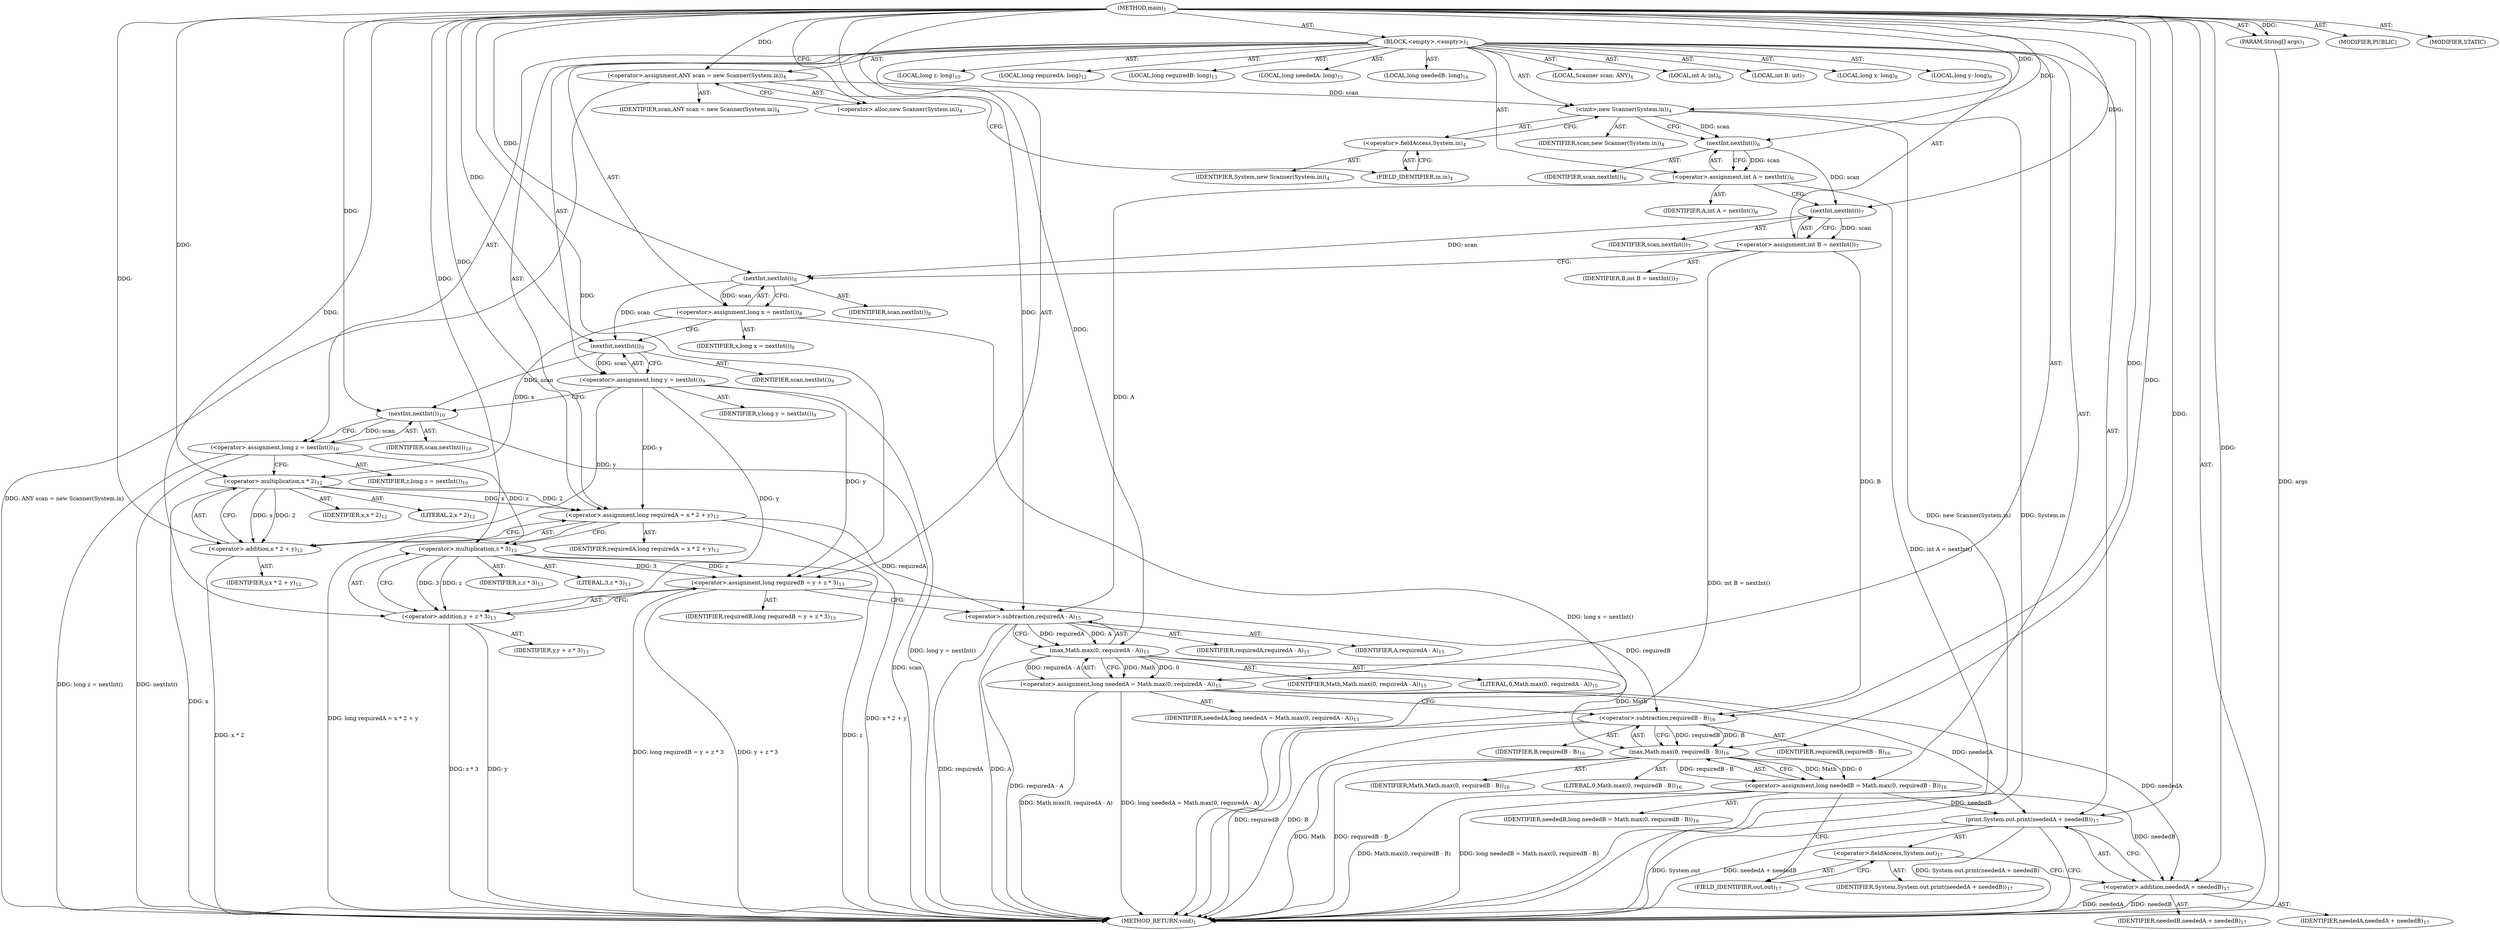 digraph "main" {  
"19" [label = <(METHOD,main)<SUB>1</SUB>> ]
"20" [label = <(PARAM,String[] args)<SUB>1</SUB>> ]
"21" [label = <(BLOCK,&lt;empty&gt;,&lt;empty&gt;)<SUB>1</SUB>> ]
"4" [label = <(LOCAL,Scanner scan: ANY)<SUB>4</SUB>> ]
"22" [label = <(&lt;operator&gt;.assignment,ANY scan = new Scanner(System.in))<SUB>4</SUB>> ]
"23" [label = <(IDENTIFIER,scan,ANY scan = new Scanner(System.in))<SUB>4</SUB>> ]
"24" [label = <(&lt;operator&gt;.alloc,new Scanner(System.in))<SUB>4</SUB>> ]
"25" [label = <(&lt;init&gt;,new Scanner(System.in))<SUB>4</SUB>> ]
"3" [label = <(IDENTIFIER,scan,new Scanner(System.in))<SUB>4</SUB>> ]
"26" [label = <(&lt;operator&gt;.fieldAccess,System.in)<SUB>4</SUB>> ]
"27" [label = <(IDENTIFIER,System,new Scanner(System.in))<SUB>4</SUB>> ]
"28" [label = <(FIELD_IDENTIFIER,in,in)<SUB>4</SUB>> ]
"29" [label = <(LOCAL,int A: int)<SUB>6</SUB>> ]
"30" [label = <(&lt;operator&gt;.assignment,int A = nextInt())<SUB>6</SUB>> ]
"31" [label = <(IDENTIFIER,A,int A = nextInt())<SUB>6</SUB>> ]
"32" [label = <(nextInt,nextInt())<SUB>6</SUB>> ]
"33" [label = <(IDENTIFIER,scan,nextInt())<SUB>6</SUB>> ]
"34" [label = <(LOCAL,int B: int)<SUB>7</SUB>> ]
"35" [label = <(&lt;operator&gt;.assignment,int B = nextInt())<SUB>7</SUB>> ]
"36" [label = <(IDENTIFIER,B,int B = nextInt())<SUB>7</SUB>> ]
"37" [label = <(nextInt,nextInt())<SUB>7</SUB>> ]
"38" [label = <(IDENTIFIER,scan,nextInt())<SUB>7</SUB>> ]
"39" [label = <(LOCAL,long x: long)<SUB>8</SUB>> ]
"40" [label = <(&lt;operator&gt;.assignment,long x = nextInt())<SUB>8</SUB>> ]
"41" [label = <(IDENTIFIER,x,long x = nextInt())<SUB>8</SUB>> ]
"42" [label = <(nextInt,nextInt())<SUB>8</SUB>> ]
"43" [label = <(IDENTIFIER,scan,nextInt())<SUB>8</SUB>> ]
"44" [label = <(LOCAL,long y: long)<SUB>9</SUB>> ]
"45" [label = <(&lt;operator&gt;.assignment,long y = nextInt())<SUB>9</SUB>> ]
"46" [label = <(IDENTIFIER,y,long y = nextInt())<SUB>9</SUB>> ]
"47" [label = <(nextInt,nextInt())<SUB>9</SUB>> ]
"48" [label = <(IDENTIFIER,scan,nextInt())<SUB>9</SUB>> ]
"49" [label = <(LOCAL,long z: long)<SUB>10</SUB>> ]
"50" [label = <(&lt;operator&gt;.assignment,long z = nextInt())<SUB>10</SUB>> ]
"51" [label = <(IDENTIFIER,z,long z = nextInt())<SUB>10</SUB>> ]
"52" [label = <(nextInt,nextInt())<SUB>10</SUB>> ]
"53" [label = <(IDENTIFIER,scan,nextInt())<SUB>10</SUB>> ]
"54" [label = <(LOCAL,long requiredA: long)<SUB>12</SUB>> ]
"55" [label = <(&lt;operator&gt;.assignment,long requiredA = x * 2 + y)<SUB>12</SUB>> ]
"56" [label = <(IDENTIFIER,requiredA,long requiredA = x * 2 + y)<SUB>12</SUB>> ]
"57" [label = <(&lt;operator&gt;.addition,x * 2 + y)<SUB>12</SUB>> ]
"58" [label = <(&lt;operator&gt;.multiplication,x * 2)<SUB>12</SUB>> ]
"59" [label = <(IDENTIFIER,x,x * 2)<SUB>12</SUB>> ]
"60" [label = <(LITERAL,2,x * 2)<SUB>12</SUB>> ]
"61" [label = <(IDENTIFIER,y,x * 2 + y)<SUB>12</SUB>> ]
"62" [label = <(LOCAL,long requiredB: long)<SUB>13</SUB>> ]
"63" [label = <(&lt;operator&gt;.assignment,long requiredB = y + z * 3)<SUB>13</SUB>> ]
"64" [label = <(IDENTIFIER,requiredB,long requiredB = y + z * 3)<SUB>13</SUB>> ]
"65" [label = <(&lt;operator&gt;.addition,y + z * 3)<SUB>13</SUB>> ]
"66" [label = <(IDENTIFIER,y,y + z * 3)<SUB>13</SUB>> ]
"67" [label = <(&lt;operator&gt;.multiplication,z * 3)<SUB>13</SUB>> ]
"68" [label = <(IDENTIFIER,z,z * 3)<SUB>13</SUB>> ]
"69" [label = <(LITERAL,3,z * 3)<SUB>13</SUB>> ]
"70" [label = <(LOCAL,long neededA: long)<SUB>15</SUB>> ]
"71" [label = <(&lt;operator&gt;.assignment,long neededA = Math.max(0, requiredA - A))<SUB>15</SUB>> ]
"72" [label = <(IDENTIFIER,neededA,long neededA = Math.max(0, requiredA - A))<SUB>15</SUB>> ]
"73" [label = <(max,Math.max(0, requiredA - A))<SUB>15</SUB>> ]
"74" [label = <(IDENTIFIER,Math,Math.max(0, requiredA - A))<SUB>15</SUB>> ]
"75" [label = <(LITERAL,0,Math.max(0, requiredA - A))<SUB>15</SUB>> ]
"76" [label = <(&lt;operator&gt;.subtraction,requiredA - A)<SUB>15</SUB>> ]
"77" [label = <(IDENTIFIER,requiredA,requiredA - A)<SUB>15</SUB>> ]
"78" [label = <(IDENTIFIER,A,requiredA - A)<SUB>15</SUB>> ]
"79" [label = <(LOCAL,long neededB: long)<SUB>16</SUB>> ]
"80" [label = <(&lt;operator&gt;.assignment,long neededB = Math.max(0, requiredB - B))<SUB>16</SUB>> ]
"81" [label = <(IDENTIFIER,neededB,long neededB = Math.max(0, requiredB - B))<SUB>16</SUB>> ]
"82" [label = <(max,Math.max(0, requiredB - B))<SUB>16</SUB>> ]
"83" [label = <(IDENTIFIER,Math,Math.max(0, requiredB - B))<SUB>16</SUB>> ]
"84" [label = <(LITERAL,0,Math.max(0, requiredB - B))<SUB>16</SUB>> ]
"85" [label = <(&lt;operator&gt;.subtraction,requiredB - B)<SUB>16</SUB>> ]
"86" [label = <(IDENTIFIER,requiredB,requiredB - B)<SUB>16</SUB>> ]
"87" [label = <(IDENTIFIER,B,requiredB - B)<SUB>16</SUB>> ]
"88" [label = <(print,System.out.print(neededA + neededB))<SUB>17</SUB>> ]
"89" [label = <(&lt;operator&gt;.fieldAccess,System.out)<SUB>17</SUB>> ]
"90" [label = <(IDENTIFIER,System,System.out.print(neededA + neededB))<SUB>17</SUB>> ]
"91" [label = <(FIELD_IDENTIFIER,out,out)<SUB>17</SUB>> ]
"92" [label = <(&lt;operator&gt;.addition,neededA + neededB)<SUB>17</SUB>> ]
"93" [label = <(IDENTIFIER,neededA,neededA + neededB)<SUB>17</SUB>> ]
"94" [label = <(IDENTIFIER,neededB,neededA + neededB)<SUB>17</SUB>> ]
"95" [label = <(MODIFIER,PUBLIC)> ]
"96" [label = <(MODIFIER,STATIC)> ]
"97" [label = <(METHOD_RETURN,void)<SUB>1</SUB>> ]
  "19" -> "20"  [ label = "AST: "] 
  "19" -> "21"  [ label = "AST: "] 
  "19" -> "95"  [ label = "AST: "] 
  "19" -> "96"  [ label = "AST: "] 
  "19" -> "97"  [ label = "AST: "] 
  "21" -> "4"  [ label = "AST: "] 
  "21" -> "22"  [ label = "AST: "] 
  "21" -> "25"  [ label = "AST: "] 
  "21" -> "29"  [ label = "AST: "] 
  "21" -> "30"  [ label = "AST: "] 
  "21" -> "34"  [ label = "AST: "] 
  "21" -> "35"  [ label = "AST: "] 
  "21" -> "39"  [ label = "AST: "] 
  "21" -> "40"  [ label = "AST: "] 
  "21" -> "44"  [ label = "AST: "] 
  "21" -> "45"  [ label = "AST: "] 
  "21" -> "49"  [ label = "AST: "] 
  "21" -> "50"  [ label = "AST: "] 
  "21" -> "54"  [ label = "AST: "] 
  "21" -> "55"  [ label = "AST: "] 
  "21" -> "62"  [ label = "AST: "] 
  "21" -> "63"  [ label = "AST: "] 
  "21" -> "70"  [ label = "AST: "] 
  "21" -> "71"  [ label = "AST: "] 
  "21" -> "79"  [ label = "AST: "] 
  "21" -> "80"  [ label = "AST: "] 
  "21" -> "88"  [ label = "AST: "] 
  "22" -> "23"  [ label = "AST: "] 
  "22" -> "24"  [ label = "AST: "] 
  "25" -> "3"  [ label = "AST: "] 
  "25" -> "26"  [ label = "AST: "] 
  "26" -> "27"  [ label = "AST: "] 
  "26" -> "28"  [ label = "AST: "] 
  "30" -> "31"  [ label = "AST: "] 
  "30" -> "32"  [ label = "AST: "] 
  "32" -> "33"  [ label = "AST: "] 
  "35" -> "36"  [ label = "AST: "] 
  "35" -> "37"  [ label = "AST: "] 
  "37" -> "38"  [ label = "AST: "] 
  "40" -> "41"  [ label = "AST: "] 
  "40" -> "42"  [ label = "AST: "] 
  "42" -> "43"  [ label = "AST: "] 
  "45" -> "46"  [ label = "AST: "] 
  "45" -> "47"  [ label = "AST: "] 
  "47" -> "48"  [ label = "AST: "] 
  "50" -> "51"  [ label = "AST: "] 
  "50" -> "52"  [ label = "AST: "] 
  "52" -> "53"  [ label = "AST: "] 
  "55" -> "56"  [ label = "AST: "] 
  "55" -> "57"  [ label = "AST: "] 
  "57" -> "58"  [ label = "AST: "] 
  "57" -> "61"  [ label = "AST: "] 
  "58" -> "59"  [ label = "AST: "] 
  "58" -> "60"  [ label = "AST: "] 
  "63" -> "64"  [ label = "AST: "] 
  "63" -> "65"  [ label = "AST: "] 
  "65" -> "66"  [ label = "AST: "] 
  "65" -> "67"  [ label = "AST: "] 
  "67" -> "68"  [ label = "AST: "] 
  "67" -> "69"  [ label = "AST: "] 
  "71" -> "72"  [ label = "AST: "] 
  "71" -> "73"  [ label = "AST: "] 
  "73" -> "74"  [ label = "AST: "] 
  "73" -> "75"  [ label = "AST: "] 
  "73" -> "76"  [ label = "AST: "] 
  "76" -> "77"  [ label = "AST: "] 
  "76" -> "78"  [ label = "AST: "] 
  "80" -> "81"  [ label = "AST: "] 
  "80" -> "82"  [ label = "AST: "] 
  "82" -> "83"  [ label = "AST: "] 
  "82" -> "84"  [ label = "AST: "] 
  "82" -> "85"  [ label = "AST: "] 
  "85" -> "86"  [ label = "AST: "] 
  "85" -> "87"  [ label = "AST: "] 
  "88" -> "89"  [ label = "AST: "] 
  "88" -> "92"  [ label = "AST: "] 
  "89" -> "90"  [ label = "AST: "] 
  "89" -> "91"  [ label = "AST: "] 
  "92" -> "93"  [ label = "AST: "] 
  "92" -> "94"  [ label = "AST: "] 
  "22" -> "28"  [ label = "CFG: "] 
  "25" -> "32"  [ label = "CFG: "] 
  "30" -> "37"  [ label = "CFG: "] 
  "35" -> "42"  [ label = "CFG: "] 
  "40" -> "47"  [ label = "CFG: "] 
  "45" -> "52"  [ label = "CFG: "] 
  "50" -> "58"  [ label = "CFG: "] 
  "55" -> "67"  [ label = "CFG: "] 
  "63" -> "76"  [ label = "CFG: "] 
  "71" -> "85"  [ label = "CFG: "] 
  "80" -> "91"  [ label = "CFG: "] 
  "88" -> "97"  [ label = "CFG: "] 
  "24" -> "22"  [ label = "CFG: "] 
  "26" -> "25"  [ label = "CFG: "] 
  "32" -> "30"  [ label = "CFG: "] 
  "37" -> "35"  [ label = "CFG: "] 
  "42" -> "40"  [ label = "CFG: "] 
  "47" -> "45"  [ label = "CFG: "] 
  "52" -> "50"  [ label = "CFG: "] 
  "57" -> "55"  [ label = "CFG: "] 
  "65" -> "63"  [ label = "CFG: "] 
  "73" -> "71"  [ label = "CFG: "] 
  "82" -> "80"  [ label = "CFG: "] 
  "89" -> "92"  [ label = "CFG: "] 
  "92" -> "88"  [ label = "CFG: "] 
  "28" -> "26"  [ label = "CFG: "] 
  "58" -> "57"  [ label = "CFG: "] 
  "67" -> "65"  [ label = "CFG: "] 
  "76" -> "73"  [ label = "CFG: "] 
  "85" -> "82"  [ label = "CFG: "] 
  "91" -> "89"  [ label = "CFG: "] 
  "19" -> "24"  [ label = "CFG: "] 
  "20" -> "97"  [ label = "DDG: args"] 
  "22" -> "97"  [ label = "DDG: ANY scan = new Scanner(System.in)"] 
  "25" -> "97"  [ label = "DDG: System.in"] 
  "25" -> "97"  [ label = "DDG: new Scanner(System.in)"] 
  "30" -> "97"  [ label = "DDG: int A = nextInt()"] 
  "35" -> "97"  [ label = "DDG: int B = nextInt()"] 
  "40" -> "97"  [ label = "DDG: long x = nextInt()"] 
  "45" -> "97"  [ label = "DDG: long y = nextInt()"] 
  "52" -> "97"  [ label = "DDG: scan"] 
  "50" -> "97"  [ label = "DDG: nextInt()"] 
  "50" -> "97"  [ label = "DDG: long z = nextInt()"] 
  "58" -> "97"  [ label = "DDG: x"] 
  "57" -> "97"  [ label = "DDG: x * 2"] 
  "55" -> "97"  [ label = "DDG: x * 2 + y"] 
  "55" -> "97"  [ label = "DDG: long requiredA = x * 2 + y"] 
  "65" -> "97"  [ label = "DDG: y"] 
  "67" -> "97"  [ label = "DDG: z"] 
  "65" -> "97"  [ label = "DDG: z * 3"] 
  "63" -> "97"  [ label = "DDG: y + z * 3"] 
  "63" -> "97"  [ label = "DDG: long requiredB = y + z * 3"] 
  "76" -> "97"  [ label = "DDG: requiredA"] 
  "76" -> "97"  [ label = "DDG: A"] 
  "73" -> "97"  [ label = "DDG: requiredA - A"] 
  "71" -> "97"  [ label = "DDG: Math.max(0, requiredA - A)"] 
  "71" -> "97"  [ label = "DDG: long neededA = Math.max(0, requiredA - A)"] 
  "82" -> "97"  [ label = "DDG: Math"] 
  "85" -> "97"  [ label = "DDG: requiredB"] 
  "85" -> "97"  [ label = "DDG: B"] 
  "82" -> "97"  [ label = "DDG: requiredB - B"] 
  "80" -> "97"  [ label = "DDG: Math.max(0, requiredB - B)"] 
  "80" -> "97"  [ label = "DDG: long neededB = Math.max(0, requiredB - B)"] 
  "88" -> "97"  [ label = "DDG: System.out"] 
  "92" -> "97"  [ label = "DDG: neededA"] 
  "92" -> "97"  [ label = "DDG: neededB"] 
  "88" -> "97"  [ label = "DDG: neededA + neededB"] 
  "88" -> "97"  [ label = "DDG: System.out.print(neededA + neededB)"] 
  "19" -> "20"  [ label = "DDG: "] 
  "19" -> "22"  [ label = "DDG: "] 
  "32" -> "30"  [ label = "DDG: scan"] 
  "37" -> "35"  [ label = "DDG: scan"] 
  "42" -> "40"  [ label = "DDG: scan"] 
  "47" -> "45"  [ label = "DDG: scan"] 
  "52" -> "50"  [ label = "DDG: scan"] 
  "58" -> "55"  [ label = "DDG: x"] 
  "58" -> "55"  [ label = "DDG: 2"] 
  "45" -> "55"  [ label = "DDG: y"] 
  "19" -> "55"  [ label = "DDG: "] 
  "19" -> "63"  [ label = "DDG: "] 
  "45" -> "63"  [ label = "DDG: y"] 
  "67" -> "63"  [ label = "DDG: z"] 
  "67" -> "63"  [ label = "DDG: 3"] 
  "73" -> "71"  [ label = "DDG: Math"] 
  "73" -> "71"  [ label = "DDG: 0"] 
  "73" -> "71"  [ label = "DDG: requiredA - A"] 
  "82" -> "80"  [ label = "DDG: Math"] 
  "82" -> "80"  [ label = "DDG: 0"] 
  "82" -> "80"  [ label = "DDG: requiredB - B"] 
  "22" -> "25"  [ label = "DDG: scan"] 
  "19" -> "25"  [ label = "DDG: "] 
  "71" -> "88"  [ label = "DDG: neededA"] 
  "19" -> "88"  [ label = "DDG: "] 
  "80" -> "88"  [ label = "DDG: neededB"] 
  "25" -> "32"  [ label = "DDG: scan"] 
  "19" -> "32"  [ label = "DDG: "] 
  "32" -> "37"  [ label = "DDG: scan"] 
  "19" -> "37"  [ label = "DDG: "] 
  "37" -> "42"  [ label = "DDG: scan"] 
  "19" -> "42"  [ label = "DDG: "] 
  "42" -> "47"  [ label = "DDG: scan"] 
  "19" -> "47"  [ label = "DDG: "] 
  "47" -> "52"  [ label = "DDG: scan"] 
  "19" -> "52"  [ label = "DDG: "] 
  "58" -> "57"  [ label = "DDG: x"] 
  "58" -> "57"  [ label = "DDG: 2"] 
  "45" -> "57"  [ label = "DDG: y"] 
  "19" -> "57"  [ label = "DDG: "] 
  "19" -> "65"  [ label = "DDG: "] 
  "45" -> "65"  [ label = "DDG: y"] 
  "67" -> "65"  [ label = "DDG: z"] 
  "67" -> "65"  [ label = "DDG: 3"] 
  "19" -> "73"  [ label = "DDG: "] 
  "76" -> "73"  [ label = "DDG: requiredA"] 
  "76" -> "73"  [ label = "DDG: A"] 
  "73" -> "82"  [ label = "DDG: Math"] 
  "19" -> "82"  [ label = "DDG: "] 
  "85" -> "82"  [ label = "DDG: requiredB"] 
  "85" -> "82"  [ label = "DDG: B"] 
  "71" -> "92"  [ label = "DDG: neededA"] 
  "19" -> "92"  [ label = "DDG: "] 
  "80" -> "92"  [ label = "DDG: neededB"] 
  "40" -> "58"  [ label = "DDG: x"] 
  "19" -> "58"  [ label = "DDG: "] 
  "50" -> "67"  [ label = "DDG: z"] 
  "19" -> "67"  [ label = "DDG: "] 
  "55" -> "76"  [ label = "DDG: requiredA"] 
  "19" -> "76"  [ label = "DDG: "] 
  "30" -> "76"  [ label = "DDG: A"] 
  "63" -> "85"  [ label = "DDG: requiredB"] 
  "19" -> "85"  [ label = "DDG: "] 
  "35" -> "85"  [ label = "DDG: B"] 
}
